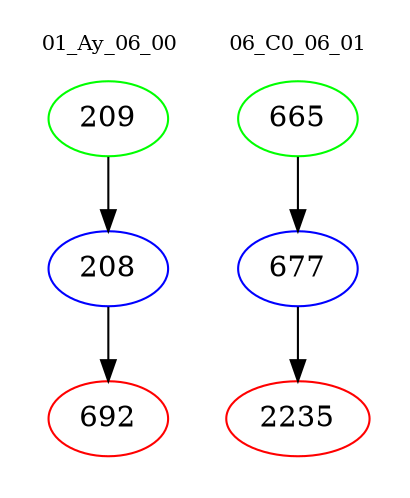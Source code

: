 digraph{
subgraph cluster_0 {
color = white
label = "01_Ay_06_00";
fontsize=10;
T0_209 [label="209", color="green"]
T0_209 -> T0_208 [color="black"]
T0_208 [label="208", color="blue"]
T0_208 -> T0_692 [color="black"]
T0_692 [label="692", color="red"]
}
subgraph cluster_1 {
color = white
label = "06_C0_06_01";
fontsize=10;
T1_665 [label="665", color="green"]
T1_665 -> T1_677 [color="black"]
T1_677 [label="677", color="blue"]
T1_677 -> T1_2235 [color="black"]
T1_2235 [label="2235", color="red"]
}
}
